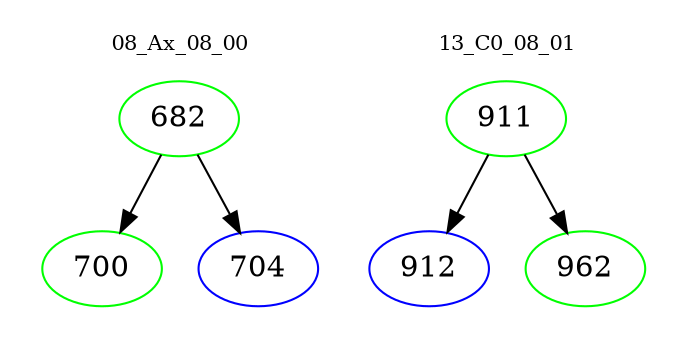 digraph{
subgraph cluster_0 {
color = white
label = "08_Ax_08_00";
fontsize=10;
T0_682 [label="682", color="green"]
T0_682 -> T0_700 [color="black"]
T0_700 [label="700", color="green"]
T0_682 -> T0_704 [color="black"]
T0_704 [label="704", color="blue"]
}
subgraph cluster_1 {
color = white
label = "13_C0_08_01";
fontsize=10;
T1_911 [label="911", color="green"]
T1_911 -> T1_912 [color="black"]
T1_912 [label="912", color="blue"]
T1_911 -> T1_962 [color="black"]
T1_962 [label="962", color="green"]
}
}
